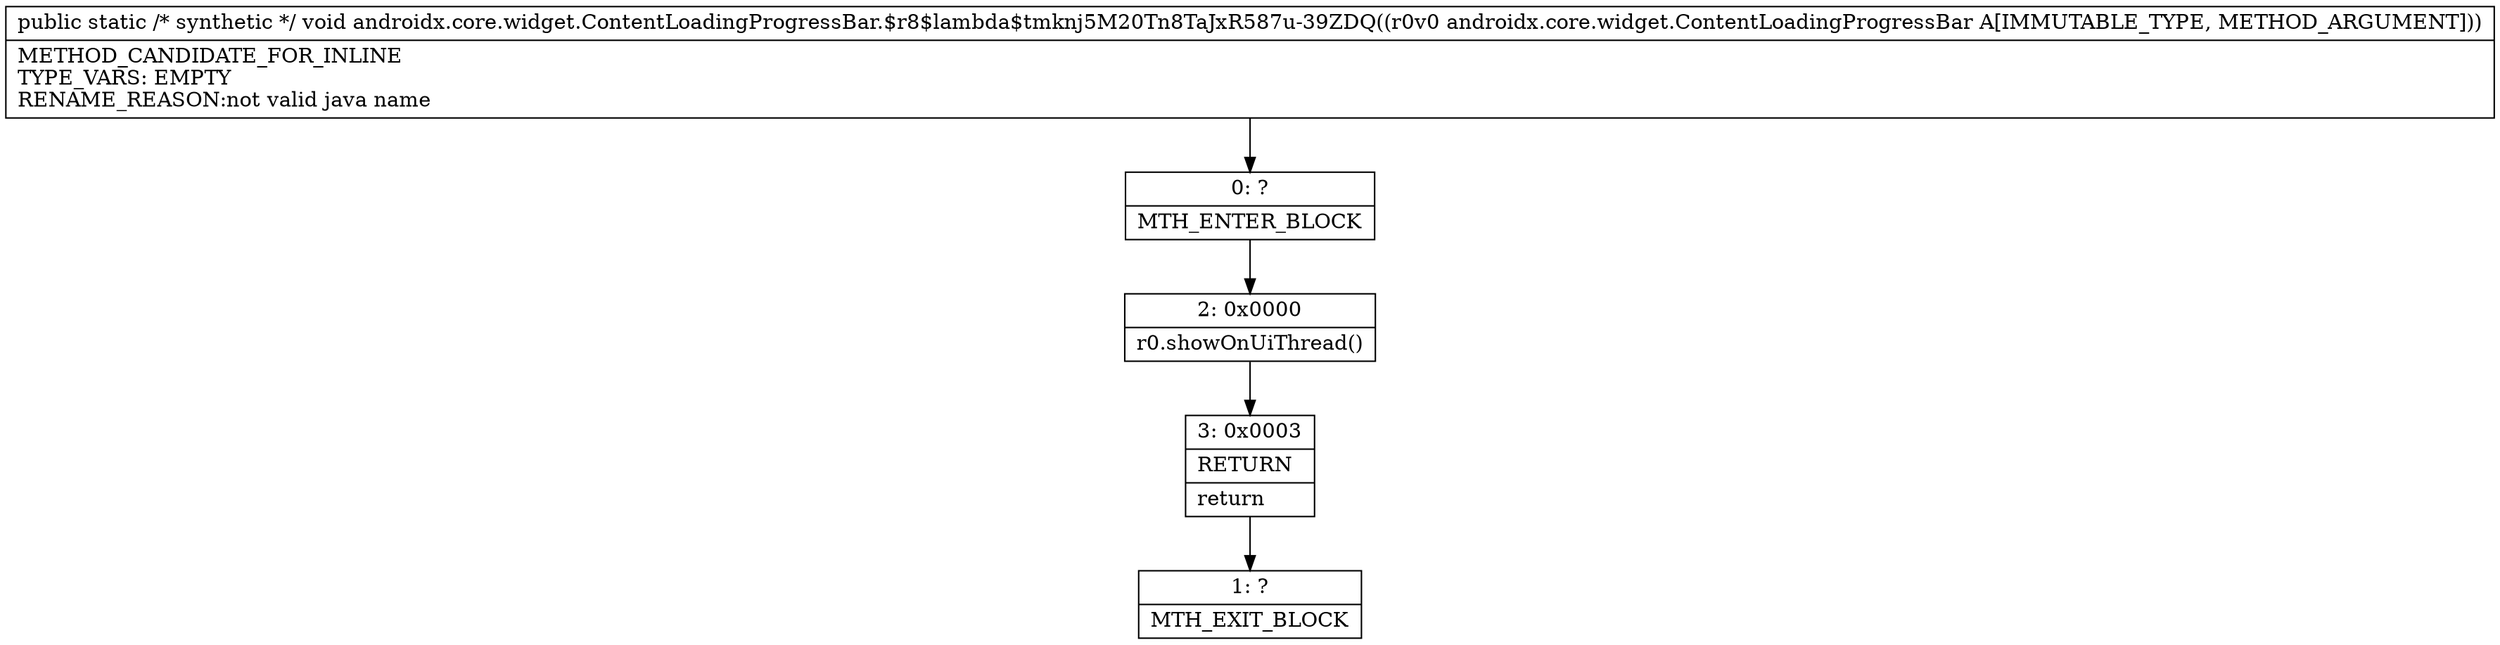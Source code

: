 digraph "CFG forandroidx.core.widget.ContentLoadingProgressBar.$r8$lambda$tmknj5M20Tn8TaJxR587u\-39ZDQ(Landroidx\/core\/widget\/ContentLoadingProgressBar;)V" {
Node_0 [shape=record,label="{0\:\ ?|MTH_ENTER_BLOCK\l}"];
Node_2 [shape=record,label="{2\:\ 0x0000|r0.showOnUiThread()\l}"];
Node_3 [shape=record,label="{3\:\ 0x0003|RETURN\l|return\l}"];
Node_1 [shape=record,label="{1\:\ ?|MTH_EXIT_BLOCK\l}"];
MethodNode[shape=record,label="{public static \/* synthetic *\/ void androidx.core.widget.ContentLoadingProgressBar.$r8$lambda$tmknj5M20Tn8TaJxR587u\-39ZDQ((r0v0 androidx.core.widget.ContentLoadingProgressBar A[IMMUTABLE_TYPE, METHOD_ARGUMENT]))  | METHOD_CANDIDATE_FOR_INLINE\lTYPE_VARS: EMPTY\lRENAME_REASON:not valid java name\l}"];
MethodNode -> Node_0;Node_0 -> Node_2;
Node_2 -> Node_3;
Node_3 -> Node_1;
}

